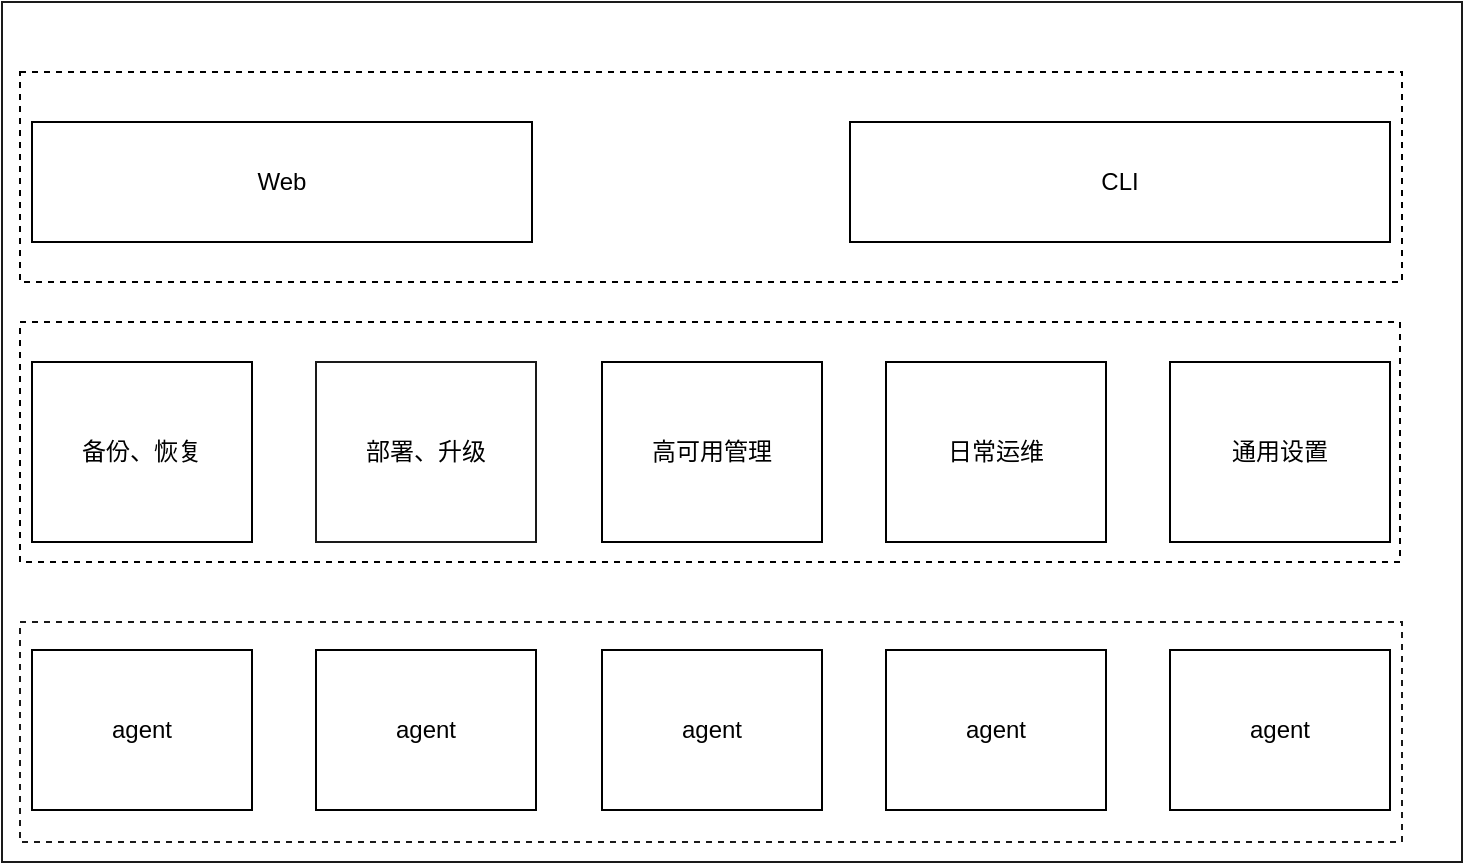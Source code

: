 <mxfile version="20.3.0" type="device"><diagram id="-jXlvUd8LGoNSPJBsPpK" name="第 1 页"><mxGraphModel dx="942" dy="745" grid="1" gridSize="10" guides="1" tooltips="1" connect="1" arrows="1" fold="1" page="1" pageScale="1" pageWidth="827" pageHeight="1169" math="0" shadow="0"><root><mxCell id="0"/><mxCell id="1" parent="0"/><mxCell id="CvI3bgZcA4yph3JQwm9_-18" value="" style="rounded=0;whiteSpace=wrap;html=1;strokeColor=#1A1A1A;fillColor=#FFFFFF;" parent="1" vertex="1"><mxGeometry x="60" y="50" width="730" height="430" as="geometry"/></mxCell><mxCell id="CvI3bgZcA4yph3JQwm9_-2" value="" style="rounded=0;whiteSpace=wrap;html=1;dashed=1;" parent="1" vertex="1"><mxGeometry x="69" y="85" width="691" height="105" as="geometry"/></mxCell><mxCell id="CvI3bgZcA4yph3JQwm9_-3" value="Web" style="rounded=0;whiteSpace=wrap;html=1;" parent="1" vertex="1"><mxGeometry x="75" y="110" width="250" height="60" as="geometry"/></mxCell><mxCell id="CvI3bgZcA4yph3JQwm9_-4" value="CLI" style="rounded=0;whiteSpace=wrap;html=1;" parent="1" vertex="1"><mxGeometry x="484" y="110" width="270" height="60" as="geometry"/></mxCell><mxCell id="CvI3bgZcA4yph3JQwm9_-5" value="" style="rounded=0;whiteSpace=wrap;html=1;dashed=1;" parent="1" vertex="1"><mxGeometry x="69" y="210" width="690" height="120" as="geometry"/></mxCell><mxCell id="CvI3bgZcA4yph3JQwm9_-7" value="部署、升级" style="rounded=0;whiteSpace=wrap;html=1;fillColor=#FFFFFF;strokeColor=#1A1A1A;" parent="1" vertex="1"><mxGeometry x="217" y="230" width="110" height="90" as="geometry"/></mxCell><mxCell id="CvI3bgZcA4yph3JQwm9_-8" value="高可用管理" style="rounded=0;whiteSpace=wrap;html=1;fillColor=#FFFFFF;" parent="1" vertex="1"><mxGeometry x="360" y="230" width="110" height="90" as="geometry"/></mxCell><mxCell id="CvI3bgZcA4yph3JQwm9_-9" value="日常运维" style="rounded=0;whiteSpace=wrap;html=1;fillColor=#FFFFFF;" parent="1" vertex="1"><mxGeometry x="502" y="230" width="110" height="90" as="geometry"/></mxCell><mxCell id="CvI3bgZcA4yph3JQwm9_-10" value="通用设置" style="rounded=0;whiteSpace=wrap;html=1;fillColor=#FFFFFF;" parent="1" vertex="1"><mxGeometry x="644" y="230" width="110" height="90" as="geometry"/></mxCell><mxCell id="CvI3bgZcA4yph3JQwm9_-11" value="备份、恢复" style="rounded=0;whiteSpace=wrap;html=1;fillColor=#FFFFFF;" parent="1" vertex="1"><mxGeometry x="75" y="230" width="110" height="90" as="geometry"/></mxCell><mxCell id="CvI3bgZcA4yph3JQwm9_-19" value="" style="rounded=0;whiteSpace=wrap;html=1;strokeColor=#1A1A1A;fillColor=#FFFFFF;dashed=1;" parent="1" vertex="1"><mxGeometry x="69" y="360" width="691" height="110" as="geometry"/></mxCell><mxCell id="CvI3bgZcA4yph3JQwm9_-13" value="agent" style="rounded=0;whiteSpace=wrap;html=1;" parent="1" vertex="1"><mxGeometry x="75" y="374" width="110" height="80" as="geometry"/></mxCell><mxCell id="CvI3bgZcA4yph3JQwm9_-14" value="agent" style="rounded=0;whiteSpace=wrap;html=1;" parent="1" vertex="1"><mxGeometry x="217" y="374" width="110" height="80" as="geometry"/></mxCell><mxCell id="CvI3bgZcA4yph3JQwm9_-15" value="agent" style="rounded=0;whiteSpace=wrap;html=1;" parent="1" vertex="1"><mxGeometry x="360" y="374" width="110" height="80" as="geometry"/></mxCell><mxCell id="CvI3bgZcA4yph3JQwm9_-16" value="agent" style="rounded=0;whiteSpace=wrap;html=1;" parent="1" vertex="1"><mxGeometry x="502" y="374" width="110" height="80" as="geometry"/></mxCell><mxCell id="CvI3bgZcA4yph3JQwm9_-17" value="agent" style="rounded=0;whiteSpace=wrap;html=1;" parent="1" vertex="1"><mxGeometry x="644" y="374" width="110" height="80" as="geometry"/></mxCell></root></mxGraphModel></diagram></mxfile>
